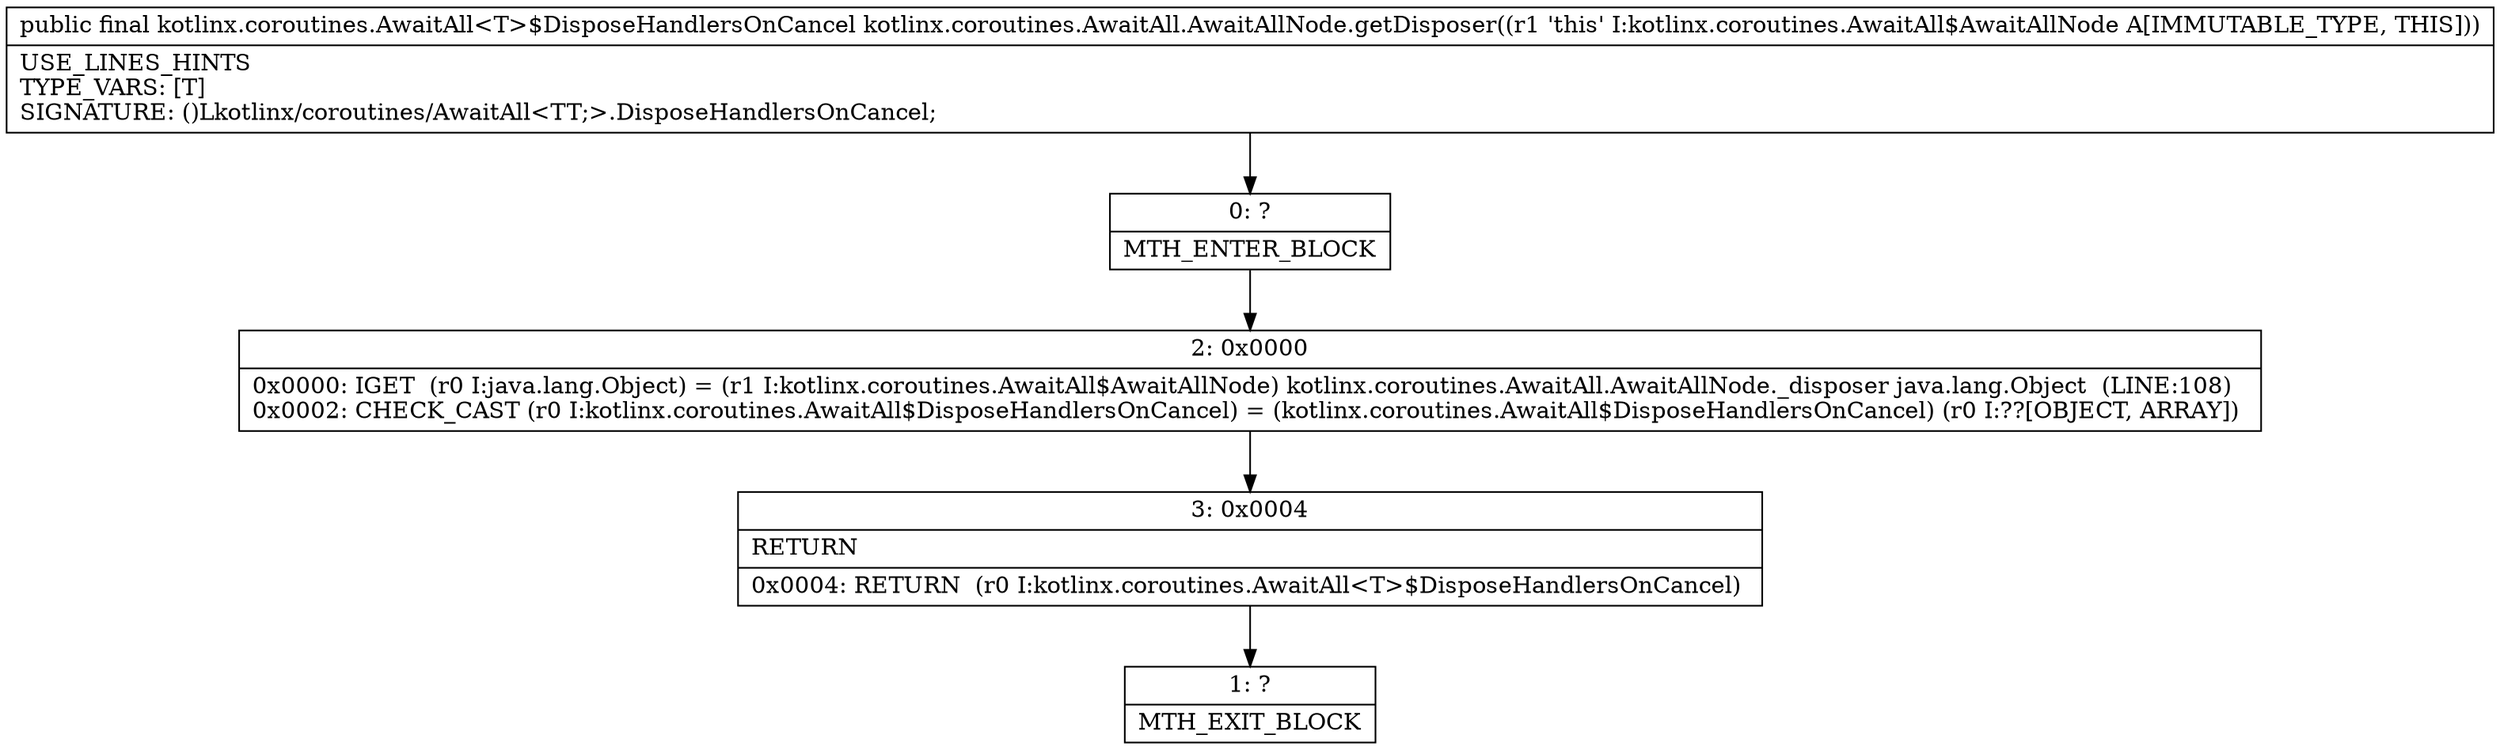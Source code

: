 digraph "CFG forkotlinx.coroutines.AwaitAll.AwaitAllNode.getDisposer()Lkotlinx\/coroutines\/AwaitAll$DisposeHandlersOnCancel;" {
Node_0 [shape=record,label="{0\:\ ?|MTH_ENTER_BLOCK\l}"];
Node_2 [shape=record,label="{2\:\ 0x0000|0x0000: IGET  (r0 I:java.lang.Object) = (r1 I:kotlinx.coroutines.AwaitAll$AwaitAllNode) kotlinx.coroutines.AwaitAll.AwaitAllNode._disposer java.lang.Object  (LINE:108)\l0x0002: CHECK_CAST (r0 I:kotlinx.coroutines.AwaitAll$DisposeHandlersOnCancel) = (kotlinx.coroutines.AwaitAll$DisposeHandlersOnCancel) (r0 I:??[OBJECT, ARRAY]) \l}"];
Node_3 [shape=record,label="{3\:\ 0x0004|RETURN\l|0x0004: RETURN  (r0 I:kotlinx.coroutines.AwaitAll\<T\>$DisposeHandlersOnCancel) \l}"];
Node_1 [shape=record,label="{1\:\ ?|MTH_EXIT_BLOCK\l}"];
MethodNode[shape=record,label="{public final kotlinx.coroutines.AwaitAll\<T\>$DisposeHandlersOnCancel kotlinx.coroutines.AwaitAll.AwaitAllNode.getDisposer((r1 'this' I:kotlinx.coroutines.AwaitAll$AwaitAllNode A[IMMUTABLE_TYPE, THIS]))  | USE_LINES_HINTS\lTYPE_VARS: [T]\lSIGNATURE: ()Lkotlinx\/coroutines\/AwaitAll\<TT;\>.DisposeHandlersOnCancel;\l}"];
MethodNode -> Node_0;Node_0 -> Node_2;
Node_2 -> Node_3;
Node_3 -> Node_1;
}


